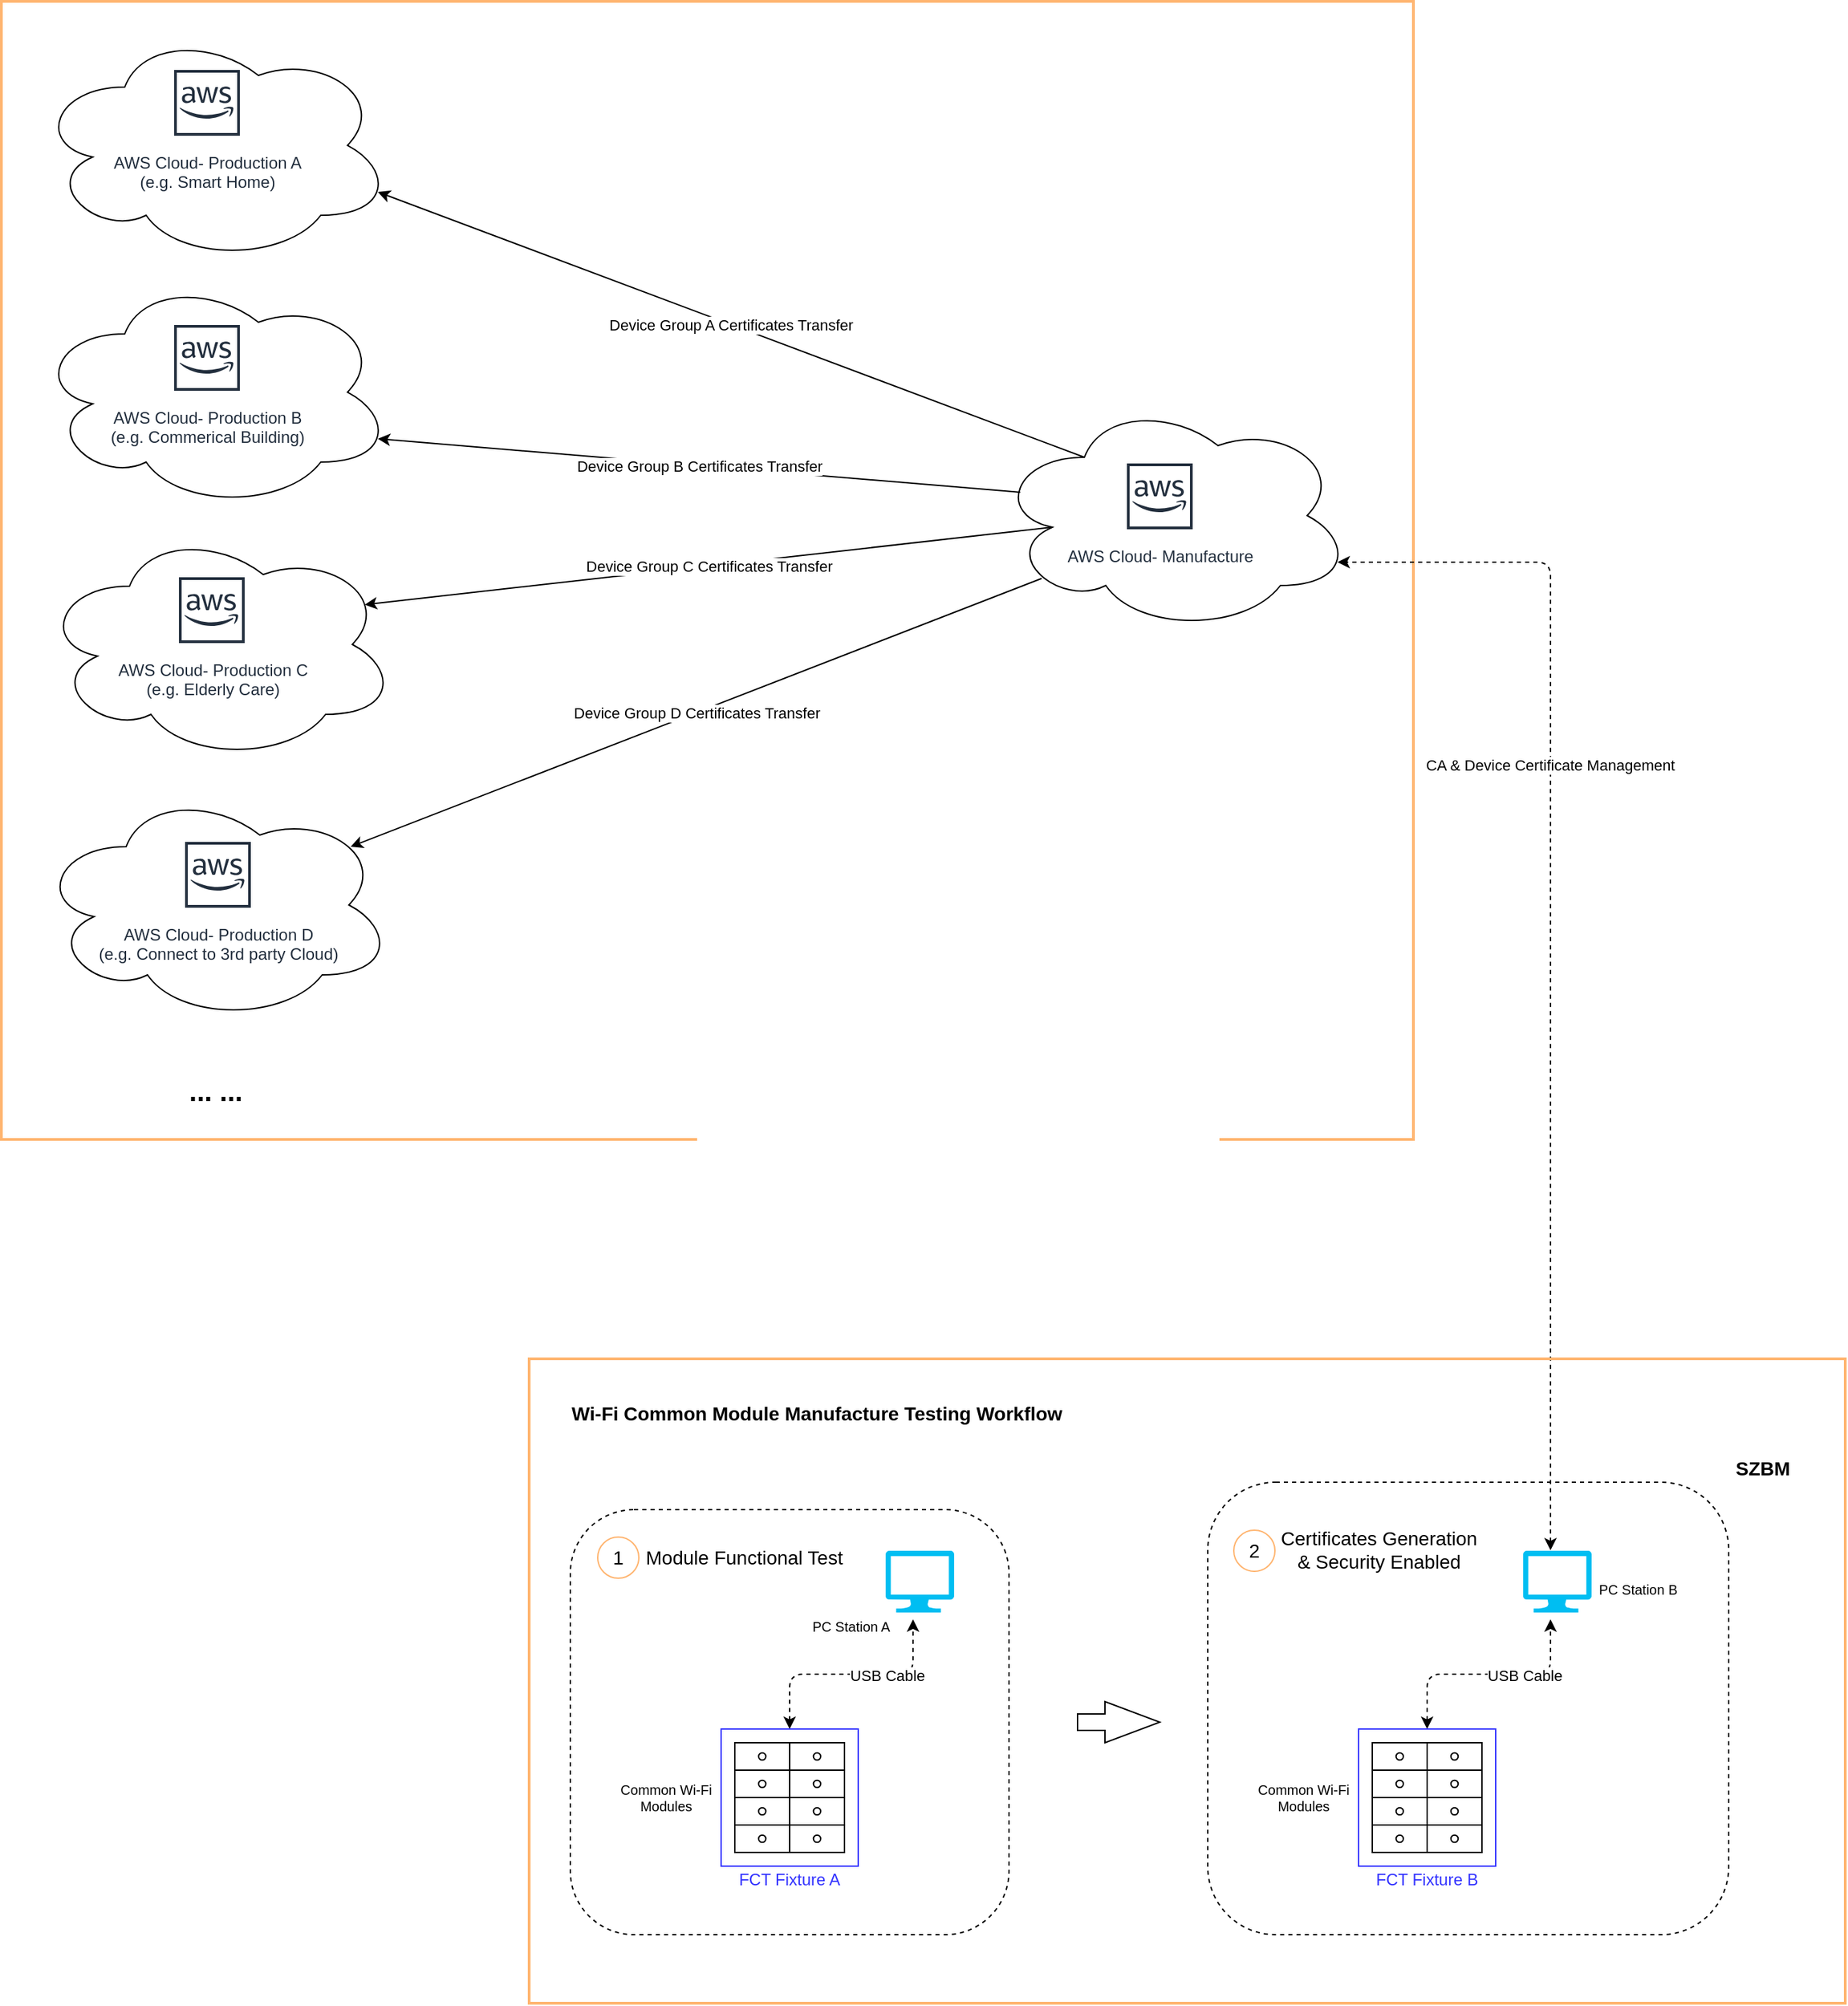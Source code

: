 <mxfile version="13.10.3" type="github">
  <diagram id="2Hf9CZ00S8ynS14T1NxW" name="Page-1">
    <mxGraphModel dx="1970" dy="1443" grid="1" gridSize="10" guides="1" tooltips="1" connect="1" arrows="1" fold="1" page="1" pageScale="1" pageWidth="1654" pageHeight="2336" math="0" shadow="0">
      <root>
        <mxCell id="0" />
        <mxCell id="1" parent="0" />
        <mxCell id="sBYjH0_UJTp_EUdpmLKk-37" value="" style="ellipse;shape=cloud;whiteSpace=wrap;html=1;fillColor=none;" vertex="1" parent="1">
          <mxGeometry x="855" y="430" width="260" height="170" as="geometry" />
        </mxCell>
        <mxCell id="sBYjH0_UJTp_EUdpmLKk-1" value="" style="rounded=0;whiteSpace=wrap;html=1;fillColor=none;fontSize=14;fontColor=#000000;strokeColor=#FFB570;strokeWidth=2;" vertex="1" parent="1">
          <mxGeometry x="130" y="140" width="1030" height="830" as="geometry" />
        </mxCell>
        <mxCell id="sBYjH0_UJTp_EUdpmLKk-2" value="" style="rounded=1;whiteSpace=wrap;html=1;fillColor=none;fontSize=10;dashed=1;" vertex="1" parent="1">
          <mxGeometry x="1010" y="1220" width="380" height="330" as="geometry" />
        </mxCell>
        <mxCell id="sBYjH0_UJTp_EUdpmLKk-3" value="" style="rounded=1;whiteSpace=wrap;html=1;fillColor=none;fontSize=10;dashed=1;" vertex="1" parent="1">
          <mxGeometry x="545" y="1240" width="320" height="310" as="geometry" />
        </mxCell>
        <mxCell id="sBYjH0_UJTp_EUdpmLKk-4" value="1" style="ellipse;whiteSpace=wrap;html=1;aspect=fixed;strokeColor=#FFB570;fontSize=14;" vertex="1" parent="1">
          <mxGeometry x="565" y="1260" width="30" height="30" as="geometry" />
        </mxCell>
        <mxCell id="sBYjH0_UJTp_EUdpmLKk-5" value="" style="pointerEvents=1;verticalLabelPosition=bottom;shadow=0;dashed=0;align=center;html=1;verticalAlign=top;shape=mxgraph.electrical.miscellaneous.terminal_board" vertex="1" parent="1">
          <mxGeometry x="665" y="1410" width="40" height="80" as="geometry" />
        </mxCell>
        <mxCell id="sBYjH0_UJTp_EUdpmLKk-6" value="" style="pointerEvents=1;verticalLabelPosition=bottom;shadow=0;dashed=0;align=center;html=1;verticalAlign=top;shape=mxgraph.electrical.miscellaneous.terminal_board" vertex="1" parent="1">
          <mxGeometry x="705" y="1410" width="40" height="80" as="geometry" />
        </mxCell>
        <mxCell id="sBYjH0_UJTp_EUdpmLKk-7" value="" style="endArrow=classic;html=1;dashed=1;edgeStyle=orthogonalEdgeStyle;exitX=0.5;exitY=0;exitDx=0;exitDy=0;startArrow=classic;" edge="1" parent="1" source="sBYjH0_UJTp_EUdpmLKk-9">
          <mxGeometry width="50" height="50" relative="1" as="geometry">
            <mxPoint x="705" y="1385" as="sourcePoint" />
            <mxPoint x="795" y="1320" as="targetPoint" />
            <Array as="points">
              <mxPoint x="705" y="1360" />
              <mxPoint x="795" y="1360" />
            </Array>
          </mxGeometry>
        </mxCell>
        <mxCell id="sBYjH0_UJTp_EUdpmLKk-8" value="USB Cable" style="edgeLabel;html=1;align=center;verticalAlign=middle;resizable=0;points=[];" vertex="1" connectable="0" parent="sBYjH0_UJTp_EUdpmLKk-7">
          <mxGeometry x="0.308" y="-1" relative="1" as="geometry">
            <mxPoint as="offset" />
          </mxGeometry>
        </mxCell>
        <mxCell id="sBYjH0_UJTp_EUdpmLKk-9" value="" style="whiteSpace=wrap;html=1;aspect=fixed;fillColor=none;strokeColor=#3333FF;" vertex="1" parent="1">
          <mxGeometry x="655" y="1400" width="100" height="100" as="geometry" />
        </mxCell>
        <mxCell id="sBYjH0_UJTp_EUdpmLKk-10" value="" style="verticalLabelPosition=bottom;html=1;verticalAlign=top;align=center;strokeColor=none;fillColor=#00BEF2;shape=mxgraph.azure.computer;pointerEvents=1;" vertex="1" parent="1">
          <mxGeometry x="775" y="1270" width="50" height="45" as="geometry" />
        </mxCell>
        <mxCell id="sBYjH0_UJTp_EUdpmLKk-11" value="FCT Fixture A" style="text;html=1;strokeColor=none;fillColor=none;align=center;verticalAlign=middle;whiteSpace=wrap;rounded=0;fontColor=#3333FF;" vertex="1" parent="1">
          <mxGeometry x="665" y="1500" width="80" height="20" as="geometry" />
        </mxCell>
        <mxCell id="sBYjH0_UJTp_EUdpmLKk-12" value="Common Wi-Fi Modules" style="text;html=1;strokeColor=none;fillColor=none;align=center;verticalAlign=middle;whiteSpace=wrap;rounded=0;fontSize=10;" vertex="1" parent="1">
          <mxGeometry x="565" y="1440" width="100" height="20" as="geometry" />
        </mxCell>
        <mxCell id="sBYjH0_UJTp_EUdpmLKk-15" value="" style="html=1;shadow=0;dashed=0;align=center;verticalAlign=middle;shape=mxgraph.arrows2.arrow;dy=0.6;dx=40;notch=0;strokeColor=#000000;fillColor=none;fontSize=10;fontColor=#000000;" vertex="1" parent="1">
          <mxGeometry x="915" y="1380" width="60" height="30" as="geometry" />
        </mxCell>
        <mxCell id="sBYjH0_UJTp_EUdpmLKk-16" value="2" style="ellipse;whiteSpace=wrap;html=1;aspect=fixed;strokeColor=#FFB570;fontSize=14;" vertex="1" parent="1">
          <mxGeometry x="1029" y="1255" width="30" height="30" as="geometry" />
        </mxCell>
        <mxCell id="sBYjH0_UJTp_EUdpmLKk-17" value="" style="pointerEvents=1;verticalLabelPosition=bottom;shadow=0;dashed=0;align=center;html=1;verticalAlign=top;shape=mxgraph.electrical.miscellaneous.terminal_board" vertex="1" parent="1">
          <mxGeometry x="1130" y="1410" width="40" height="80" as="geometry" />
        </mxCell>
        <mxCell id="sBYjH0_UJTp_EUdpmLKk-18" value="" style="pointerEvents=1;verticalLabelPosition=bottom;shadow=0;dashed=0;align=center;html=1;verticalAlign=top;shape=mxgraph.electrical.miscellaneous.terminal_board" vertex="1" parent="1">
          <mxGeometry x="1170" y="1410" width="40" height="80" as="geometry" />
        </mxCell>
        <mxCell id="sBYjH0_UJTp_EUdpmLKk-19" value="" style="endArrow=classic;html=1;dashed=1;edgeStyle=orthogonalEdgeStyle;exitX=0.5;exitY=0;exitDx=0;exitDy=0;startArrow=classic;" edge="1" parent="1" source="sBYjH0_UJTp_EUdpmLKk-21">
          <mxGeometry width="50" height="50" relative="1" as="geometry">
            <mxPoint x="1170" y="1385" as="sourcePoint" />
            <mxPoint x="1260" y="1320" as="targetPoint" />
            <Array as="points">
              <mxPoint x="1170" y="1360" />
              <mxPoint x="1260" y="1360" />
            </Array>
          </mxGeometry>
        </mxCell>
        <mxCell id="sBYjH0_UJTp_EUdpmLKk-20" value="USB Cable" style="edgeLabel;html=1;align=center;verticalAlign=middle;resizable=0;points=[];" vertex="1" connectable="0" parent="sBYjH0_UJTp_EUdpmLKk-19">
          <mxGeometry x="0.308" y="-1" relative="1" as="geometry">
            <mxPoint as="offset" />
          </mxGeometry>
        </mxCell>
        <mxCell id="sBYjH0_UJTp_EUdpmLKk-21" value="" style="whiteSpace=wrap;html=1;aspect=fixed;fillColor=none;strokeColor=#3333FF;" vertex="1" parent="1">
          <mxGeometry x="1120" y="1400" width="100" height="100" as="geometry" />
        </mxCell>
        <mxCell id="sBYjH0_UJTp_EUdpmLKk-22" value="" style="verticalLabelPosition=bottom;html=1;verticalAlign=top;align=center;strokeColor=none;fillColor=#00BEF2;shape=mxgraph.azure.computer;pointerEvents=1;" vertex="1" parent="1">
          <mxGeometry x="1240" y="1270" width="50" height="45" as="geometry" />
        </mxCell>
        <mxCell id="sBYjH0_UJTp_EUdpmLKk-23" value="FCT Fixture B" style="text;html=1;strokeColor=none;fillColor=none;align=center;verticalAlign=middle;whiteSpace=wrap;rounded=0;fontColor=#3333FF;" vertex="1" parent="1">
          <mxGeometry x="1130" y="1500" width="80" height="20" as="geometry" />
        </mxCell>
        <mxCell id="sBYjH0_UJTp_EUdpmLKk-24" value="Common Wi-Fi Modules" style="text;html=1;strokeColor=none;fillColor=none;align=center;verticalAlign=middle;whiteSpace=wrap;rounded=0;fontSize=10;" vertex="1" parent="1">
          <mxGeometry x="1030" y="1440" width="100" height="20" as="geometry" />
        </mxCell>
        <mxCell id="sBYjH0_UJTp_EUdpmLKk-25" value="Module Functional Test" style="text;html=1;strokeColor=none;fillColor=none;align=center;verticalAlign=middle;whiteSpace=wrap;rounded=0;fontSize=14;" vertex="1" parent="1">
          <mxGeometry x="597" y="1265" width="150" height="20" as="geometry" />
        </mxCell>
        <mxCell id="sBYjH0_UJTp_EUdpmLKk-26" value="Certificates Generation&lt;br&gt;&amp;amp; Security Enabled" style="text;html=1;strokeColor=none;fillColor=none;align=center;verticalAlign=middle;whiteSpace=wrap;rounded=0;fontSize=14;" vertex="1" parent="1">
          <mxGeometry x="1060" y="1259" width="150" height="20" as="geometry" />
        </mxCell>
        <mxCell id="sBYjH0_UJTp_EUdpmLKk-27" value="Wi-Fi Common Module Manufacture Testing Workflow" style="text;html=1;strokeColor=none;fillColor=none;align=center;verticalAlign=middle;whiteSpace=wrap;rounded=0;fontSize=14;fontStyle=1" vertex="1" parent="1">
          <mxGeometry x="545" y="1160" width="360" height="20" as="geometry" />
        </mxCell>
        <mxCell id="sBYjH0_UJTp_EUdpmLKk-28" value="AWS Cloud- Manufacture" style="outlineConnect=0;fontColor=#232F3E;gradientColor=none;strokeColor=#232F3E;fillColor=#ffffff;dashed=0;verticalLabelPosition=bottom;verticalAlign=top;align=center;html=1;fontSize=12;fontStyle=0;aspect=fixed;shape=mxgraph.aws4.resourceIcon;resIcon=mxgraph.aws4.aws_cloud;" vertex="1" parent="1">
          <mxGeometry x="945" y="471" width="60" height="60" as="geometry" />
        </mxCell>
        <mxCell id="sBYjH0_UJTp_EUdpmLKk-29" value="AWS Cloud- Production A &lt;br&gt;(e.g. Smart Home)" style="outlineConnect=0;fontColor=#232F3E;gradientColor=none;strokeColor=#232F3E;fillColor=#ffffff;dashed=0;verticalLabelPosition=bottom;verticalAlign=top;align=center;html=1;fontSize=12;fontStyle=0;aspect=fixed;shape=mxgraph.aws4.resourceIcon;resIcon=mxgraph.aws4.aws_cloud;" vertex="1" parent="1">
          <mxGeometry x="250" y="184" width="60" height="60" as="geometry" />
        </mxCell>
        <mxCell id="sBYjH0_UJTp_EUdpmLKk-30" value="AWS Cloud- Production B&lt;br&gt;(e.g. Commerical Building)" style="outlineConnect=0;fontColor=#232F3E;gradientColor=none;strokeColor=#232F3E;fillColor=#ffffff;dashed=0;verticalLabelPosition=bottom;verticalAlign=top;align=center;html=1;fontSize=12;fontStyle=0;aspect=fixed;shape=mxgraph.aws4.resourceIcon;resIcon=mxgraph.aws4.aws_cloud;" vertex="1" parent="1">
          <mxGeometry x="250" y="370" width="60" height="60" as="geometry" />
        </mxCell>
        <mxCell id="sBYjH0_UJTp_EUdpmLKk-31" value="AWS Cloud- Production C&lt;br&gt;(e.g. Elderly Care)" style="outlineConnect=0;fontColor=#232F3E;gradientColor=none;strokeColor=#232F3E;fillColor=#ffffff;dashed=0;verticalLabelPosition=bottom;verticalAlign=top;align=center;html=1;fontSize=12;fontStyle=0;aspect=fixed;shape=mxgraph.aws4.resourceIcon;resIcon=mxgraph.aws4.aws_cloud;" vertex="1" parent="1">
          <mxGeometry x="253.5" y="554" width="60" height="60" as="geometry" />
        </mxCell>
        <mxCell id="sBYjH0_UJTp_EUdpmLKk-32" value="AWS Cloud- Production D&lt;br&gt;(e.g. Connect to 3rd party Cloud)" style="outlineConnect=0;fontColor=#232F3E;gradientColor=none;strokeColor=#232F3E;fillColor=#ffffff;dashed=0;verticalLabelPosition=bottom;verticalAlign=top;align=center;html=1;fontSize=12;fontStyle=0;aspect=fixed;shape=mxgraph.aws4.resourceIcon;resIcon=mxgraph.aws4.aws_cloud;" vertex="1" parent="1">
          <mxGeometry x="258" y="747" width="60" height="60" as="geometry" />
        </mxCell>
        <mxCell id="sBYjH0_UJTp_EUdpmLKk-36" value="" style="ellipse;shape=cloud;whiteSpace=wrap;html=1;fillColor=none;" vertex="1" parent="1">
          <mxGeometry x="155" y="160" width="260" height="170" as="geometry" />
        </mxCell>
        <mxCell id="sBYjH0_UJTp_EUdpmLKk-39" value="" style="ellipse;shape=cloud;whiteSpace=wrap;html=1;fillColor=none;" vertex="1" parent="1">
          <mxGeometry x="156" y="714" width="260" height="170" as="geometry" />
        </mxCell>
        <mxCell id="sBYjH0_UJTp_EUdpmLKk-40" value="" style="ellipse;shape=cloud;whiteSpace=wrap;html=1;fillColor=none;" vertex="1" parent="1">
          <mxGeometry x="158.5" y="524" width="260" height="170" as="geometry" />
        </mxCell>
        <mxCell id="sBYjH0_UJTp_EUdpmLKk-41" value="" style="ellipse;shape=cloud;whiteSpace=wrap;html=1;fillColor=none;" vertex="1" parent="1">
          <mxGeometry x="155" y="340" width="260" height="170" as="geometry" />
        </mxCell>
        <mxCell id="sBYjH0_UJTp_EUdpmLKk-42" value="&lt;font style=&quot;font-size: 20px&quot;&gt;&lt;b&gt;... ...&lt;/b&gt;&lt;/font&gt;" style="text;html=1;strokeColor=none;fillColor=none;align=center;verticalAlign=middle;whiteSpace=wrap;rounded=0;strokeWidth=2;" vertex="1" parent="1">
          <mxGeometry x="243.5" y="924" width="85" height="20" as="geometry" />
        </mxCell>
        <mxCell id="sBYjH0_UJTp_EUdpmLKk-50" value="Label" style="endArrow=classic;html=1;entryX=0.96;entryY=0.7;entryDx=0;entryDy=0;entryPerimeter=0;exitX=0.25;exitY=0.25;exitDx=0;exitDy=0;exitPerimeter=0;" edge="1" parent="1" source="sBYjH0_UJTp_EUdpmLKk-37" target="sBYjH0_UJTp_EUdpmLKk-36">
          <mxGeometry relative="1" as="geometry">
            <mxPoint x="590" y="274" as="sourcePoint" />
            <mxPoint x="750" y="274" as="targetPoint" />
          </mxGeometry>
        </mxCell>
        <mxCell id="sBYjH0_UJTp_EUdpmLKk-51" value="Device Group A Certificates Transfer" style="edgeLabel;resizable=0;html=1;align=center;verticalAlign=middle;" connectable="0" vertex="1" parent="sBYjH0_UJTp_EUdpmLKk-50">
          <mxGeometry relative="1" as="geometry" />
        </mxCell>
        <mxCell id="sBYjH0_UJTp_EUdpmLKk-54" value="Label" style="endArrow=classic;html=1;entryX=0.96;entryY=0.7;entryDx=0;entryDy=0;entryPerimeter=0;exitX=0.07;exitY=0.4;exitDx=0;exitDy=0;exitPerimeter=0;" edge="1" parent="1" source="sBYjH0_UJTp_EUdpmLKk-37" target="sBYjH0_UJTp_EUdpmLKk-41">
          <mxGeometry relative="1" as="geometry">
            <mxPoint x="920.4" y="680.75" as="sourcePoint" />
            <mxPoint x="405.0" y="487.25" as="targetPoint" />
          </mxGeometry>
        </mxCell>
        <mxCell id="sBYjH0_UJTp_EUdpmLKk-55" value="Device Group B Certificates Transfer" style="edgeLabel;resizable=0;html=1;align=center;verticalAlign=middle;" connectable="0" vertex="1" parent="sBYjH0_UJTp_EUdpmLKk-54">
          <mxGeometry relative="1" as="geometry" />
        </mxCell>
        <mxCell id="sBYjH0_UJTp_EUdpmLKk-56" value="Label" style="endArrow=classic;html=1;entryX=0.96;entryY=0.7;entryDx=0;entryDy=0;entryPerimeter=0;exitX=0.16;exitY=0.55;exitDx=0;exitDy=0;exitPerimeter=0;" edge="1" parent="1" source="sBYjH0_UJTp_EUdpmLKk-37">
          <mxGeometry relative="1" as="geometry">
            <mxPoint x="910.4" y="773.5" as="sourcePoint" />
            <mxPoint x="395.0" y="580.0" as="targetPoint" />
          </mxGeometry>
        </mxCell>
        <mxCell id="sBYjH0_UJTp_EUdpmLKk-57" value="Device Group C Certificates Transfer" style="edgeLabel;resizable=0;html=1;align=center;verticalAlign=middle;" connectable="0" vertex="1" parent="sBYjH0_UJTp_EUdpmLKk-56">
          <mxGeometry relative="1" as="geometry" />
        </mxCell>
        <mxCell id="sBYjH0_UJTp_EUdpmLKk-58" value="Label" style="endArrow=classic;html=1;entryX=0.88;entryY=0.25;entryDx=0;entryDy=0;entryPerimeter=0;exitX=0.13;exitY=0.77;exitDx=0;exitDy=0;exitPerimeter=0;" edge="1" parent="1" source="sBYjH0_UJTp_EUdpmLKk-37" target="sBYjH0_UJTp_EUdpmLKk-39">
          <mxGeometry relative="1" as="geometry">
            <mxPoint x="990.4" y="907.5" as="sourcePoint" />
            <mxPoint x="475.0" y="714.0" as="targetPoint" />
          </mxGeometry>
        </mxCell>
        <mxCell id="sBYjH0_UJTp_EUdpmLKk-59" value="Device Group D Certificates Transfer" style="edgeLabel;resizable=0;html=1;align=center;verticalAlign=middle;" connectable="0" vertex="1" parent="sBYjH0_UJTp_EUdpmLKk-58">
          <mxGeometry relative="1" as="geometry" />
        </mxCell>
        <mxCell id="sBYjH0_UJTp_EUdpmLKk-60" value="" style="shape=image;html=1;verticalAlign=top;verticalLabelPosition=bottom;labelBackgroundColor=#ffffff;imageAspect=0;aspect=fixed;image=https://cdn2.iconfinder.com/data/icons/blocked-out-2/29/office-128.png;strokeWidth=2;fillColor=none;" vertex="1" parent="1">
          <mxGeometry x="1385" y="1130" width="60" height="60" as="geometry" />
        </mxCell>
        <mxCell id="sBYjH0_UJTp_EUdpmLKk-65" value="PC Station A" style="text;html=1;strokeColor=none;fillColor=none;align=center;verticalAlign=middle;whiteSpace=wrap;rounded=0;fontSize=10;" vertex="1" parent="1">
          <mxGeometry x="700" y="1315" width="100" height="20" as="geometry" />
        </mxCell>
        <mxCell id="sBYjH0_UJTp_EUdpmLKk-66" value="PC Station B" style="text;html=1;strokeColor=none;fillColor=none;align=center;verticalAlign=middle;whiteSpace=wrap;rounded=0;fontSize=10;" vertex="1" parent="1">
          <mxGeometry x="1274" y="1287.5" width="100" height="20" as="geometry" />
        </mxCell>
        <mxCell id="sBYjH0_UJTp_EUdpmLKk-72" value="SZBM" style="text;html=1;strokeColor=none;fillColor=none;align=center;verticalAlign=middle;whiteSpace=wrap;rounded=0;fontSize=14;fontStyle=1" vertex="1" parent="1">
          <mxGeometry x="1380" y="1200" width="70" height="20" as="geometry" />
        </mxCell>
        <mxCell id="sBYjH0_UJTp_EUdpmLKk-73" value="" style="endArrow=classic;html=1;dashed=1;edgeStyle=orthogonalEdgeStyle;exitX=0.4;exitY=-0.007;exitDx=0;exitDy=0;startArrow=classic;exitPerimeter=0;entryX=0.96;entryY=0.7;entryDx=0;entryDy=0;entryPerimeter=0;" edge="1" parent="1" source="sBYjH0_UJTp_EUdpmLKk-22" target="sBYjH0_UJTp_EUdpmLKk-37">
          <mxGeometry width="50" height="50" relative="1" as="geometry">
            <mxPoint x="1260" y="974.0" as="sourcePoint" />
            <mxPoint x="1350" y="894.0" as="targetPoint" />
            <Array as="points">
              <mxPoint x="1260" y="549" />
            </Array>
          </mxGeometry>
        </mxCell>
        <mxCell id="sBYjH0_UJTp_EUdpmLKk-74" value="CA &amp;amp; Device Certificate Management&amp;nbsp;" style="edgeLabel;html=1;align=center;verticalAlign=middle;resizable=0;points=[];" vertex="1" connectable="0" parent="sBYjH0_UJTp_EUdpmLKk-73">
          <mxGeometry x="0.308" y="-1" relative="1" as="geometry">
            <mxPoint as="offset" />
          </mxGeometry>
        </mxCell>
        <mxCell id="sBYjH0_UJTp_EUdpmLKk-76" value="" style="rounded=0;whiteSpace=wrap;html=1;fillColor=none;fontSize=14;fontColor=#000000;strokeColor=#FFB570;strokeWidth=2;" vertex="1" parent="1">
          <mxGeometry x="515" y="1130" width="960" height="470" as="geometry" />
        </mxCell>
      </root>
    </mxGraphModel>
  </diagram>
</mxfile>
